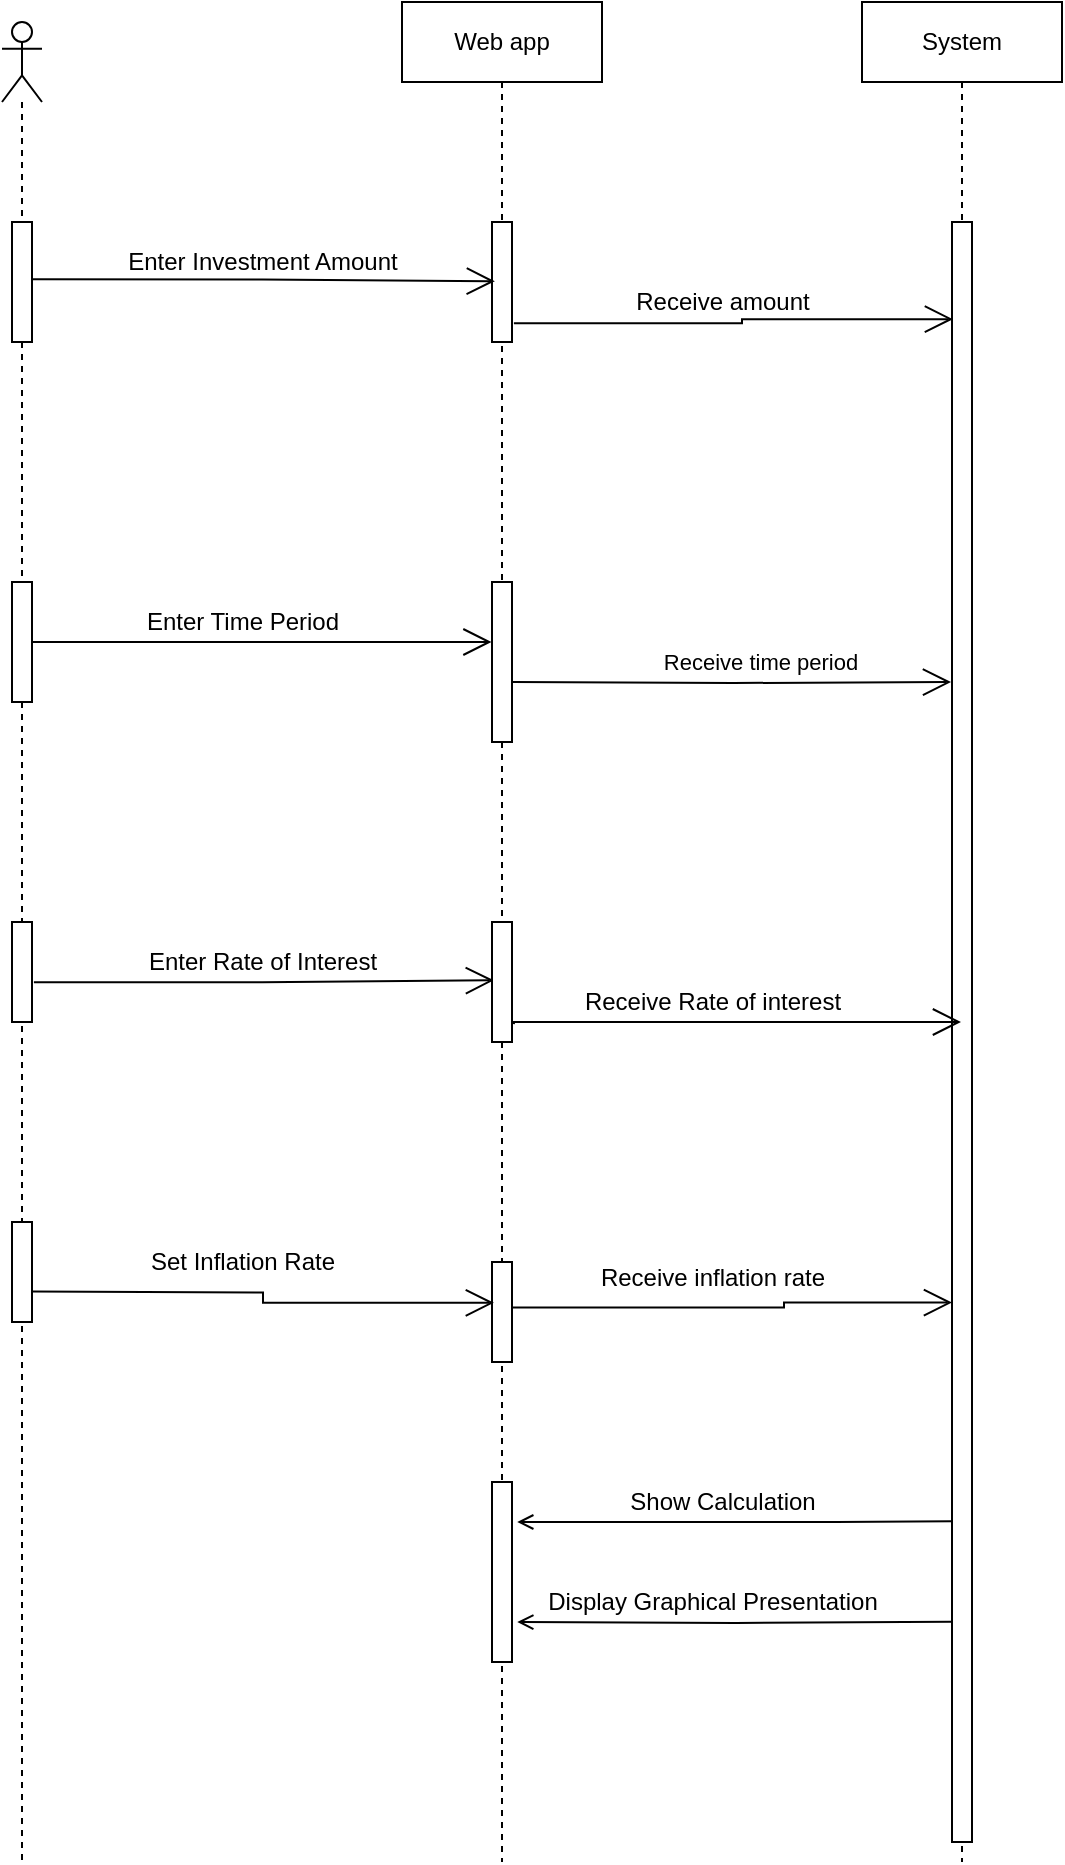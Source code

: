 <mxfile version="15.4.1" type="device"><diagram id="H6OGQHPr7IO0Ey6IeeJy" name="Page-1"><mxGraphModel dx="2372" dy="1336" grid="1" gridSize="10" guides="1" tooltips="1" connect="1" arrows="1" fold="1" page="1" pageScale="1" pageWidth="850" pageHeight="1100" math="0" shadow="0"><root><mxCell id="0"/><mxCell id="1" parent="0"/><mxCell id="_bFQnXNOW7eSERLoB02U-5" value="Web app" style="shape=umlLifeline;perimeter=lifelinePerimeter;whiteSpace=wrap;html=1;container=1;collapsible=0;recursiveResize=0;outlineConnect=0;" parent="1" vertex="1"><mxGeometry x="330" y="30" width="100" height="930" as="geometry"/></mxCell><mxCell id="_bFQnXNOW7eSERLoB02U-9" value="" style="html=1;points=[];perimeter=orthogonalPerimeter;" parent="_bFQnXNOW7eSERLoB02U-5" vertex="1"><mxGeometry x="45" y="110" width="10" height="60" as="geometry"/></mxCell><mxCell id="_bFQnXNOW7eSERLoB02U-21" value="" style="html=1;points=[];perimeter=orthogonalPerimeter;" parent="_bFQnXNOW7eSERLoB02U-5" vertex="1"><mxGeometry x="45" y="290" width="10" height="80" as="geometry"/></mxCell><mxCell id="Z3zgS17VJf7Zmh7Hap84-2" value="" style="html=1;points=[];perimeter=orthogonalPerimeter;" vertex="1" parent="_bFQnXNOW7eSERLoB02U-5"><mxGeometry x="45" y="630" width="10" height="50" as="geometry"/></mxCell><mxCell id="Z3zgS17VJf7Zmh7Hap84-14" value="" style="html=1;points=[];perimeter=orthogonalPerimeter;" vertex="1" parent="_bFQnXNOW7eSERLoB02U-5"><mxGeometry x="45" y="740" width="10" height="90" as="geometry"/></mxCell><mxCell id="_bFQnXNOW7eSERLoB02U-6" value="System" style="shape=umlLifeline;perimeter=lifelinePerimeter;whiteSpace=wrap;html=1;container=1;collapsible=0;recursiveResize=0;outlineConnect=0;" parent="1" vertex="1"><mxGeometry x="560" y="30" width="100" height="930" as="geometry"/></mxCell><mxCell id="_bFQnXNOW7eSERLoB02U-31" value="" style="html=1;points=[];perimeter=orthogonalPerimeter;" parent="_bFQnXNOW7eSERLoB02U-6" vertex="1"><mxGeometry x="45" y="110" width="10" height="810" as="geometry"/></mxCell><mxCell id="_bFQnXNOW7eSERLoB02U-7" value="" style="shape=umlLifeline;participant=umlActor;perimeter=lifelinePerimeter;whiteSpace=wrap;html=1;container=1;collapsible=0;recursiveResize=0;verticalAlign=top;spacingTop=36;outlineConnect=0;" parent="1" vertex="1"><mxGeometry x="130" y="40" width="20" height="920" as="geometry"/></mxCell><mxCell id="_bFQnXNOW7eSERLoB02U-8" value="" style="html=1;points=[];perimeter=orthogonalPerimeter;" parent="_bFQnXNOW7eSERLoB02U-7" vertex="1"><mxGeometry x="5" y="100" width="10" height="60" as="geometry"/></mxCell><mxCell id="_bFQnXNOW7eSERLoB02U-20" value="" style="html=1;points=[];perimeter=orthogonalPerimeter;" parent="_bFQnXNOW7eSERLoB02U-7" vertex="1"><mxGeometry x="5" y="280" width="10" height="60" as="geometry"/></mxCell><mxCell id="_bFQnXNOW7eSERLoB02U-29" value="" style="html=1;points=[];perimeter=orthogonalPerimeter;" parent="_bFQnXNOW7eSERLoB02U-7" vertex="1"><mxGeometry x="5" y="450" width="10" height="50" as="geometry"/></mxCell><mxCell id="Z3zgS17VJf7Zmh7Hap84-3" value="" style="html=1;points=[];perimeter=orthogonalPerimeter;" vertex="1" parent="_bFQnXNOW7eSERLoB02U-7"><mxGeometry x="5" y="600" width="10" height="50" as="geometry"/></mxCell><mxCell id="_bFQnXNOW7eSERLoB02U-12" value="Enter Investment Amount" style="text;html=1;align=center;verticalAlign=middle;resizable=0;points=[];autosize=1;strokeColor=none;fillColor=none;" parent="1" vertex="1"><mxGeometry x="185" y="150" width="150" height="20" as="geometry"/></mxCell><mxCell id="_bFQnXNOW7eSERLoB02U-14" value="Receive amount" style="text;html=1;align=center;verticalAlign=middle;resizable=0;points=[];autosize=1;strokeColor=none;fillColor=none;" parent="1" vertex="1"><mxGeometry x="440" y="170" width="100" height="20" as="geometry"/></mxCell><mxCell id="_bFQnXNOW7eSERLoB02U-23" value="" style="endArrow=open;endFill=1;endSize=12;html=1;rounded=0;edgeStyle=orthogonalEdgeStyle;" parent="1" edge="1"><mxGeometry width="160" relative="1" as="geometry"><mxPoint x="145.25" y="350" as="sourcePoint"/><mxPoint x="374.75" y="350" as="targetPoint"/><Array as="points"><mxPoint x="305.25" y="350"/><mxPoint x="305.25" y="350"/></Array></mxGeometry></mxCell><mxCell id="_bFQnXNOW7eSERLoB02U-24" value="Enter Time Period" style="text;html=1;align=center;verticalAlign=middle;resizable=0;points=[];autosize=1;strokeColor=none;fillColor=none;" parent="1" vertex="1"><mxGeometry x="195" y="330" width="110" height="20" as="geometry"/></mxCell><mxCell id="_bFQnXNOW7eSERLoB02U-25" value="" style="endArrow=open;endFill=1;endSize=12;html=1;rounded=0;edgeStyle=orthogonalEdgeStyle;entryX=-0.048;entryY=0.284;entryDx=0;entryDy=0;entryPerimeter=0;" parent="1" edge="1" target="_bFQnXNOW7eSERLoB02U-31"><mxGeometry width="160" relative="1" as="geometry"><mxPoint x="385.25" y="370" as="sourcePoint"/><mxPoint x="590" y="370" as="targetPoint"/><Array as="points"/></mxGeometry></mxCell><mxCell id="_bFQnXNOW7eSERLoB02U-26" value="Receive time period" style="edgeLabel;html=1;align=center;verticalAlign=middle;resizable=0;points=[];" parent="_bFQnXNOW7eSERLoB02U-25" vertex="1" connectable="0"><mxGeometry x="0.128" y="1" relative="1" as="geometry"><mxPoint y="-9" as="offset"/></mxGeometry></mxCell><mxCell id="_bFQnXNOW7eSERLoB02U-27" value="" style="endArrow=none;endFill=0;endSize=12;html=1;rounded=0;edgeStyle=orthogonalEdgeStyle;startArrow=open;startFill=0;entryX=0.048;entryY=0.802;entryDx=0;entryDy=0;entryPerimeter=0;" parent="1" edge="1" target="_bFQnXNOW7eSERLoB02U-31"><mxGeometry width="160" relative="1" as="geometry"><mxPoint x="387.62" y="790" as="sourcePoint"/><mxPoint x="592.37" y="790" as="targetPoint"/><Array as="points"><mxPoint x="547" y="790"/></Array></mxGeometry></mxCell><mxCell id="_bFQnXNOW7eSERLoB02U-33" value="" style="endArrow=open;endFill=1;endSize=12;html=1;rounded=0;edgeStyle=orthogonalEdgeStyle;exitX=1.095;exitY=0.602;exitDx=0;exitDy=0;exitPerimeter=0;entryX=0.095;entryY=0.486;entryDx=0;entryDy=0;entryPerimeter=0;" parent="1" edge="1" target="Z3zgS17VJf7Zmh7Hap84-20" source="_bFQnXNOW7eSERLoB02U-29"><mxGeometry width="160" relative="1" as="geometry"><mxPoint x="160" y="520" as="sourcePoint"/><mxPoint x="350" y="520" as="targetPoint"/><Array as="points"/></mxGeometry></mxCell><mxCell id="_bFQnXNOW7eSERLoB02U-34" value="Enter Rate of Interest" style="text;html=1;align=center;verticalAlign=middle;resizable=0;points=[];autosize=1;strokeColor=none;fillColor=none;" parent="1" vertex="1"><mxGeometry x="195" y="500" width="130" height="20" as="geometry"/></mxCell><mxCell id="_bFQnXNOW7eSERLoB02U-36" value="Receive Rate of interest" style="text;html=1;align=center;verticalAlign=middle;resizable=0;points=[];autosize=1;strokeColor=none;fillColor=none;" parent="1" vertex="1"><mxGeometry x="415" y="520" width="140" height="20" as="geometry"/></mxCell><mxCell id="_bFQnXNOW7eSERLoB02U-11" value="" style="endArrow=open;endFill=1;endSize=12;html=1;rounded=0;edgeStyle=orthogonalEdgeStyle;exitX=1.048;exitY=0.478;exitDx=0;exitDy=0;exitPerimeter=0;entryX=0.143;entryY=0.494;entryDx=0;entryDy=0;entryPerimeter=0;" parent="1" target="_bFQnXNOW7eSERLoB02U-9" edge="1" source="_bFQnXNOW7eSERLoB02U-8"><mxGeometry width="160" relative="1" as="geometry"><mxPoint x="170" y="170" as="sourcePoint"/><mxPoint x="370" y="171" as="targetPoint"/><Array as="points"/></mxGeometry></mxCell><mxCell id="Z3zgS17VJf7Zmh7Hap84-5" value="Set Inflation Rate" style="text;html=1;align=center;verticalAlign=middle;resizable=0;points=[];autosize=1;strokeColor=none;fillColor=none;" vertex="1" parent="1"><mxGeometry x="195" y="650" width="110" height="20" as="geometry"/></mxCell><mxCell id="Z3zgS17VJf7Zmh7Hap84-10" value="" style="endArrow=open;endFill=1;endSize=12;html=1;rounded=0;edgeStyle=orthogonalEdgeStyle;entryX=0.095;entryY=0.408;entryDx=0;entryDy=0;entryPerimeter=0;" edge="1" parent="1" target="Z3zgS17VJf7Zmh7Hap84-2"><mxGeometry width="160" relative="1" as="geometry"><mxPoint x="145" y="674.76" as="sourcePoint"/><mxPoint x="335" y="674.76" as="targetPoint"/><Array as="points"/></mxGeometry></mxCell><mxCell id="Z3zgS17VJf7Zmh7Hap84-11" value="Show Calculation" style="text;html=1;align=center;verticalAlign=middle;resizable=0;points=[];autosize=1;strokeColor=none;fillColor=none;" vertex="1" parent="1"><mxGeometry x="435" y="770" width="110" height="20" as="geometry"/></mxCell><mxCell id="Z3zgS17VJf7Zmh7Hap84-12" value="" style="endArrow=none;endFill=0;endSize=12;html=1;rounded=0;edgeStyle=orthogonalEdgeStyle;startArrow=open;startFill=0;entryX=0;entryY=0.864;entryDx=0;entryDy=0;entryPerimeter=0;" edge="1" parent="1" target="_bFQnXNOW7eSERLoB02U-31"><mxGeometry width="160" relative="1" as="geometry"><mxPoint x="387.63" y="840" as="sourcePoint"/><mxPoint x="592.38" y="840" as="targetPoint"/><Array as="points"/></mxGeometry></mxCell><mxCell id="Z3zgS17VJf7Zmh7Hap84-13" value="Display Graphical Presentation" style="text;html=1;align=center;verticalAlign=middle;resizable=0;points=[];autosize=1;strokeColor=none;fillColor=none;" vertex="1" parent="1"><mxGeometry x="395" y="820" width="180" height="20" as="geometry"/></mxCell><mxCell id="Z3zgS17VJf7Zmh7Hap84-15" value="&lt;div&gt;Receive inflation rate&lt;/div&gt;&lt;div&gt;&lt;br&gt;&lt;/div&gt;" style="text;html=1;align=center;verticalAlign=middle;resizable=0;points=[];autosize=1;strokeColor=none;fillColor=none;" vertex="1" parent="1"><mxGeometry x="420" y="660" width="130" height="30" as="geometry"/></mxCell><mxCell id="Z3zgS17VJf7Zmh7Hap84-16" value="" style="endArrow=open;endFill=1;endSize=12;html=1;rounded=0;edgeStyle=orthogonalEdgeStyle;exitX=1.095;exitY=0.843;exitDx=0;exitDy=0;exitPerimeter=0;entryX=0.048;entryY=0.06;entryDx=0;entryDy=0;entryPerimeter=0;" edge="1" parent="1" source="_bFQnXNOW7eSERLoB02U-9" target="_bFQnXNOW7eSERLoB02U-31"><mxGeometry width="160" relative="1" as="geometry"><mxPoint x="400" y="190" as="sourcePoint"/><mxPoint x="580" y="188" as="targetPoint"/><Array as="points"><mxPoint x="500" y="191"/><mxPoint x="500" y="189"/></Array></mxGeometry></mxCell><mxCell id="Z3zgS17VJf7Zmh7Hap84-18" value="" style="endArrow=open;endFill=1;endSize=12;html=1;rounded=0;edgeStyle=orthogonalEdgeStyle;exitX=1.095;exitY=0.851;exitDx=0;exitDy=0;exitPerimeter=0;" edge="1" parent="1" source="Z3zgS17VJf7Zmh7Hap84-20" target="_bFQnXNOW7eSERLoB02U-6"><mxGeometry width="160" relative="1" as="geometry"><mxPoint x="390.0" y="540" as="sourcePoint"/><mxPoint x="580" y="540" as="targetPoint"/><Array as="points"><mxPoint x="386" y="540"/></Array></mxGeometry></mxCell><mxCell id="Z3zgS17VJf7Zmh7Hap84-19" value="" style="endArrow=open;endFill=1;endSize=12;html=1;rounded=0;edgeStyle=orthogonalEdgeStyle;exitX=1.048;exitY=0.455;exitDx=0;exitDy=0;exitPerimeter=0;entryX=0;entryY=0.667;entryDx=0;entryDy=0;entryPerimeter=0;" edge="1" parent="1" source="Z3zgS17VJf7Zmh7Hap84-2" target="_bFQnXNOW7eSERLoB02U-31"><mxGeometry width="160" relative="1" as="geometry"><mxPoint x="389.75" y="680" as="sourcePoint"/><mxPoint x="600" y="680" as="targetPoint"/><Array as="points"><mxPoint x="521" y="683"/><mxPoint x="521" y="680"/></Array></mxGeometry></mxCell><mxCell id="Z3zgS17VJf7Zmh7Hap84-20" value="" style="html=1;points=[];perimeter=orthogonalPerimeter;" vertex="1" parent="1"><mxGeometry x="375" y="490" width="10" height="60" as="geometry"/></mxCell></root></mxGraphModel></diagram></mxfile>
